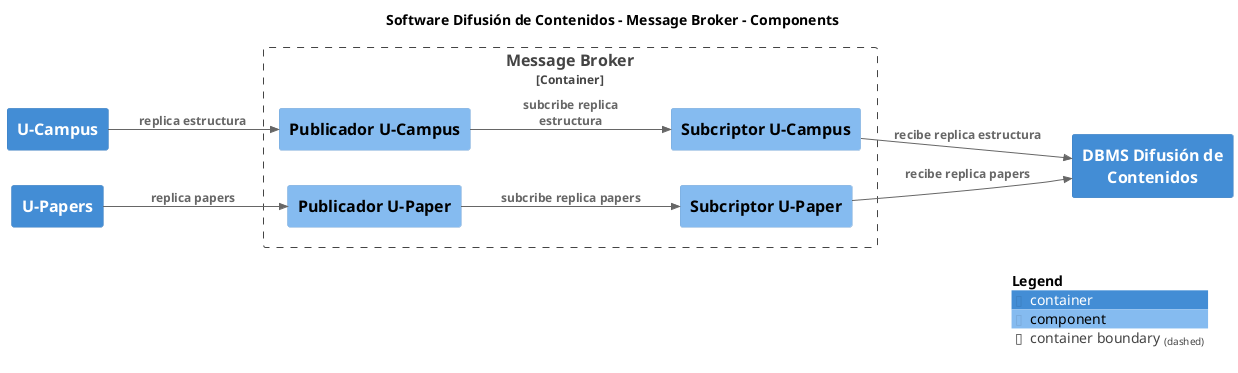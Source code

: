 @startuml
set separator none
title Software Difusión de Contenidos - Message Broker - Components

left to right direction

!include <C4/C4>
!include <C4/C4_Context>
!include <C4/C4_Container>
!include <C4/C4_Component>

skinparam svgDimensionStyle false
skinparam preserveAspectRatio meet
Container(SoftwareDifusióndeContenidos.DBMSDifusióndeContenidos, "DBMS Difusión de Contenidos", "", $tags="")
Container(SoftwareDifusióndeContenidos.UCampus, "U-Campus", "", $tags="")
Container(SoftwareDifusióndeContenidos.UPapers, "U-Papers", "", $tags="")

Container_Boundary("SoftwareDifusióndeContenidos.MessageBroker_boundary", "Message Broker", $tags="") {
  Component(SoftwareDifusióndeContenidos.MessageBroker.PublicadorUCampus, "Publicador U-Campus", "", $tags="")
  Component(SoftwareDifusióndeContenidos.MessageBroker.PublicadorUPaper, "Publicador U-Paper", "", $tags="")
  Component(SoftwareDifusióndeContenidos.MessageBroker.SubcriptorUCampus, "Subcriptor U-Campus", "", $tags="")
  Component(SoftwareDifusióndeContenidos.MessageBroker.SubcriptorUPaper, "Subcriptor U-Paper", "", $tags="")
}

Rel_D(SoftwareDifusióndeContenidos.MessageBroker.PublicadorUCampus, SoftwareDifusióndeContenidos.MessageBroker.SubcriptorUCampus, "subcribe replica estructura", $tags="")
Rel_D(SoftwareDifusióndeContenidos.MessageBroker.SubcriptorUCampus, SoftwareDifusióndeContenidos.DBMSDifusióndeContenidos, "recibe replica estructura", $tags="")
Rel_D(SoftwareDifusióndeContenidos.MessageBroker.PublicadorUPaper, SoftwareDifusióndeContenidos.MessageBroker.SubcriptorUPaper, "subcribe replica papers", $tags="")
Rel_D(SoftwareDifusióndeContenidos.MessageBroker.SubcriptorUPaper, SoftwareDifusióndeContenidos.DBMSDifusióndeContenidos, "recibe replica papers", $tags="")
Rel_D(SoftwareDifusióndeContenidos.UPapers, SoftwareDifusióndeContenidos.MessageBroker.PublicadorUPaper, "replica papers", $tags="")
Rel_D(SoftwareDifusióndeContenidos.UCampus, SoftwareDifusióndeContenidos.MessageBroker.PublicadorUCampus, "replica estructura", $tags="")

SHOW_LEGEND(true)
@enduml